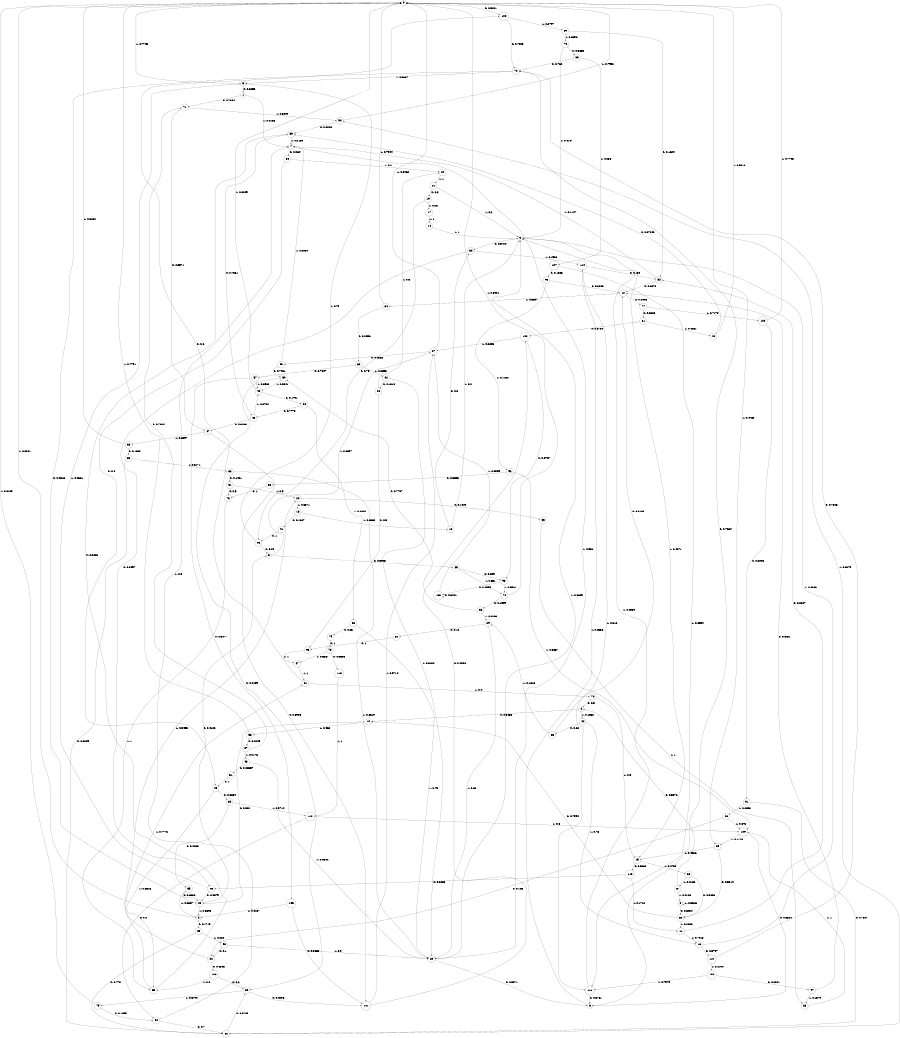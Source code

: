 digraph "ch6faceL11" {
size = "6,8.5";
ratio = "fill";
node [shape = circle];
node [fontsize = 24];
edge [fontsize = 24];
0 -> 103 [label = "0: 0.5231   "];
0 -> 69 [label = "1: 0.4769   "];
1 -> 71 [label = "0: 0.7844   "];
1 -> 7 [label = "1: 0.2156   "];
2 -> 25 [label = "0: 0.1719   "];
2 -> 0 [label = "1: 0.8281   "];
3 -> 85 [label = "0: 0.3943   "];
3 -> 27 [label = "1: 0.6057   "];
4 -> 10 [label = "0: 0.8438   "];
4 -> 44 [label = "1: 0.1562   "];
5 -> 1 [label = "0: 0.2255   "];
5 -> 0 [label = "1: 0.7745   "];
6 -> 72 [label = "0: 0.7664   "];
6 -> 114 [label = "1: 0.2336   "];
7 -> 34 [label = "0: 0.064    "];
7 -> 80 [label = "1: 0.936    "];
8 -> 63 [label = "0: 0.6484   "];
8 -> 8 [label = "1: 0.3516   "];
9 -> 62 [label = "0: 0.5729   "];
9 -> 15 [label = "1: 0.4271   "];
10 -> 28 [label = "0: 0.532    "];
10 -> 56 [label = "1: 0.468    "];
11 -> 82 [label = "0: 0.2087   "];
11 -> 13 [label = "1: 0.7913   "];
12 -> 77 [label = "0: 0.4493   "];
12 -> 64 [label = "1: 0.5507   "];
13 -> 110 [label = "0: 0.5797   "];
13 -> 9 [label = "1: 0.4203   "];
14 -> 9 [label = "1: 1        "];
15 -> 115 [label = "0: 0.5262   "];
15 -> 68 [label = "1: 0.4738   "];
16 -> 62 [label = "0: 0.8      "];
16 -> 9 [label = "1: 0.2      "];
17 -> 14 [label = "1: 1        "];
18 -> 41 [label = "0: 0.1667   "];
18 -> 16 [label = "1: 0.8333   "];
19 -> 96 [label = "0: 0.75     "];
19 -> 17 [label = "1: 0.25     "];
20 -> 99 [label = "0: 0.1429   "];
20 -> 18 [label = "1: 0.8571   "];
21 -> 19 [label = "0: 0.8      "];
21 -> 9 [label = "1: 0.2      "];
22 -> 106 [label = "0: 0.4545   "];
22 -> 20 [label = "1: 0.5455   "];
23 -> 22 [label = "0: 0.125    "];
23 -> 109 [label = "1: 0.875    "];
24 -> 21 [label = "1: 1        "];
25 -> 30 [label = "0: 0.778    "];
25 -> 90 [label = "1: 0.222    "];
26 -> 95 [label = "0: 0.5      "];
26 -> 24 [label = "1: 0.5      "];
27 -> 53 [label = "0: 0.1538   "];
27 -> 0 [label = "1: 0.8462   "];
28 -> 3 [label = "0: 0.4102   "];
28 -> 2 [label = "1: 0.5898   "];
29 -> 84 [label = "0: 0.12     "];
29 -> 80 [label = "1: 0.88     "];
30 -> 86 [label = "0: 0.3725   "];
30 -> 94 [label = "1: 0.6275   "];
31 -> 73 [label = "0: 0.5      "];
31 -> 20 [label = "1: 0.5      "];
32 -> 31 [label = "0: 0.1481   "];
32 -> 80 [label = "1: 0.8519   "];
33 -> 30 [label = "0: 0.6829   "];
33 -> 32 [label = "1: 0.3171   "];
34 -> 49 [label = "0: 0.8      "];
34 -> 24 [label = "1: 0.2      "];
35 -> 28 [label = "0: 0.3333   "];
35 -> 2 [label = "1: 0.6667   "];
36 -> 50 [label = "0: 0.7767   "];
36 -> 29 [label = "1: 0.2233   "];
37 -> 71 [label = "0: 0.7824   "];
37 -> 48 [label = "1: 0.2176   "];
38 -> 33 [label = "0: 0.1868   "];
38 -> 0 [label = "1: 0.8132   "];
39 -> 35 [label = "0: 0.4286   "];
39 -> 112 [label = "1: 0.5714   "];
40 -> 54 [label = "0: 0.1791   "];
40 -> 0 [label = "1: 0.8209   "];
41 -> 96 [label = "0: 1        "];
42 -> 26 [label = "0: 0.1818   "];
42 -> 80 [label = "1: 0.8182   "];
43 -> 28 [label = "0: 0.5379   "];
43 -> 5 [label = "1: 0.4621   "];
44 -> 55 [label = "0: 0.22     "];
44 -> 13 [label = "1: 0.78     "];
45 -> 47 [label = "0: 0.3268   "];
45 -> 40 [label = "1: 0.6732   "];
46 -> 59 [label = "0: 0.07843  "];
46 -> 0 [label = "1: 0.9216   "];
47 -> 101 [label = "0: 0.3903   "];
47 -> 38 [label = "1: 0.6097   "];
48 -> 51 [label = "0: 0.06557  "];
48 -> 80 [label = "1: 0.9344   "];
49 -> 39 [label = "0: 0.3684   "];
49 -> 65 [label = "1: 0.6316   "];
50 -> 86 [label = "0: 0.4159   "];
50 -> 40 [label = "1: 0.5841   "];
51 -> 49 [label = "0: 1        "];
52 -> 30 [label = "0: 0.7      "];
52 -> 7 [label = "1: 0.3      "];
53 -> 50 [label = "0: 0.7961   "];
53 -> 7 [label = "1: 0.2039   "];
54 -> 45 [label = "0: 0.7778   "];
54 -> 58 [label = "1: 0.2222   "];
55 -> 12 [label = "0: 0.8182   "];
55 -> 29 [label = "1: 0.1818   "];
56 -> 37 [label = "0: 0.2209   "];
56 -> 0 [label = "1: 0.7791   "];
57 -> 105 [label = "0: 0.3077   "];
57 -> 40 [label = "1: 0.6923   "];
58 -> 79 [label = "0: 0.25     "];
58 -> 80 [label = "1: 0.75     "];
59 -> 45 [label = "0: 0.7861   "];
59 -> 7 [label = "1: 0.2139   "];
60 -> 57 [label = "0: 0.7647   "];
60 -> 42 [label = "1: 0.2353   "];
61 -> 102 [label = "0: 0.5739   "];
61 -> 46 [label = "1: 0.4261   "];
62 -> 43 [label = "0: 0.8097   "];
62 -> 114 [label = "1: 0.1903   "];
63 -> 10 [label = "0: 0.7994   "];
63 -> 11 [label = "1: 0.2006   "];
64 -> 60 [label = "0: 0.2056   "];
64 -> 0 [label = "1: 0.7944   "];
65 -> 59 [label = "0: 0.2222   "];
65 -> 81 [label = "1: 0.7778   "];
66 -> 72 [label = "0: 0.762    "];
66 -> 107 [label = "1: 0.238    "];
67 -> 4 [label = "0: 0.5872   "];
67 -> 8 [label = "1: 0.4128   "];
68 -> 63 [label = "0: 0.5838   "];
68 -> 67 [label = "1: 0.4162   "];
69 -> 63 [label = "0: 0.5014   "];
69 -> 15 [label = "1: 0.4986   "];
70 -> 4 [label = "0: 0.5      "];
70 -> 15 [label = "1: 0.5      "];
71 -> 47 [label = "0: 0.3571   "];
71 -> 94 [label = "1: 0.6429   "];
72 -> 28 [label = "0: 0.4313   "];
72 -> 5 [label = "1: 0.5687   "];
73 -> 65 [label = "1: 1        "];
74 -> 66 [label = "0: 0.5853   "];
74 -> 9 [label = "1: 0.4147   "];
75 -> 52 [label = "0: 0.1895   "];
75 -> 0 [label = "1: 0.8105   "];
76 -> 36 [label = "0: 0.1599   "];
76 -> 0 [label = "1: 0.8401   "];
77 -> 61 [label = "0: 0.2822   "];
77 -> 100 [label = "1: 0.7178   "];
78 -> 113 [label = "0: 0.3333   "];
78 -> 87 [label = "1: 0.6667   "];
79 -> 78 [label = "0: 1        "];
80 -> 6 [label = "0: 0.5371   "];
80 -> 9 [label = "1: 0.4629   "];
81 -> 103 [label = "0: 0.6      "];
81 -> 70 [label = "1: 0.4      "];
82 -> 12 [label = "0: 0.8873   "];
82 -> 7 [label = "1: 0.1127   "];
83 -> 73 [label = "0: 1        "];
84 -> 95 [label = "0: 1        "];
85 -> 98 [label = "0: 0.369    "];
85 -> 76 [label = "1: 0.631    "];
86 -> 101 [label = "0: 0.4296   "];
86 -> 75 [label = "1: 0.5704   "];
87 -> 81 [label = "1: 1        "];
88 -> 109 [label = "1: 1        "];
89 -> 82 [label = "0: 0.1604   "];
89 -> 74 [label = "1: 0.8396   "];
90 -> 22 [label = "0: 0.1      "];
90 -> 80 [label = "1: 0.9      "];
91 -> 30 [label = "0: 0.7647   "];
91 -> 23 [label = "1: 0.2353   "];
92 -> 83 [label = "0: 0.3333   "];
92 -> 109 [label = "1: 0.6667   "];
93 -> 12 [label = "0: 0.8846   "];
93 -> 92 [label = "1: 0.1154   "];
94 -> 59 [label = "0: 0.2048   "];
94 -> 0 [label = "1: 0.7952   "];
95 -> 87 [label = "1: 1        "];
96 -> 3 [label = "0: 0.25     "];
96 -> 5 [label = "1: 0.75     "];
97 -> 12 [label = "0: 0.8421   "];
97 -> 88 [label = "1: 0.1579   "];
98 -> 108 [label = "0: 0.4099   "];
98 -> 76 [label = "1: 0.5901   "];
99 -> 88 [label = "1: 1        "];
100 -> 91 [label = "0: 0.2295   "];
100 -> 0 [label = "1: 0.7705   "];
101 -> 102 [label = "0: 0.4286   "];
101 -> 27 [label = "1: 0.5714   "];
102 -> 98 [label = "0: 0.3767   "];
102 -> 27 [label = "1: 0.6233   "];
103 -> 72 [label = "0: 0.7203   "];
103 -> 89 [label = "1: 0.2797   "];
104 -> 97 [label = "0: 0.2021   "];
104 -> 111 [label = "1: 0.7979   "];
105 -> 101 [label = "0: 0.5833   "];
105 -> 2 [label = "1: 0.4167   "];
106 -> 86 [label = "0: 0.2      "];
106 -> 65 [label = "1: 0.8      "];
107 -> 93 [label = "0: 0.1646   "];
107 -> 111 [label = "1: 0.8354   "];
108 -> 108 [label = "0: 0.3441   "];
108 -> 27 [label = "1: 0.6559   "];
109 -> 6 [label = "0: 0.8824   "];
109 -> 69 [label = "1: 0.1176   "];
110 -> 72 [label = "0: 0.7806   "];
110 -> 104 [label = "1: 0.2194   "];
111 -> 6 [label = "0: 0.5761   "];
111 -> 9 [label = "1: 0.4239   "];
112 -> 52 [label = "0: 0.2      "];
112 -> 109 [label = "1: 0.8      "];
113 -> 112 [label = "1: 1        "];
114 -> 82 [label = "0: 0.184    "];
114 -> 111 [label = "1: 0.816    "];
115 -> 43 [label = "0: 0.8288   "];
115 -> 11 [label = "1: 0.1712   "];
}